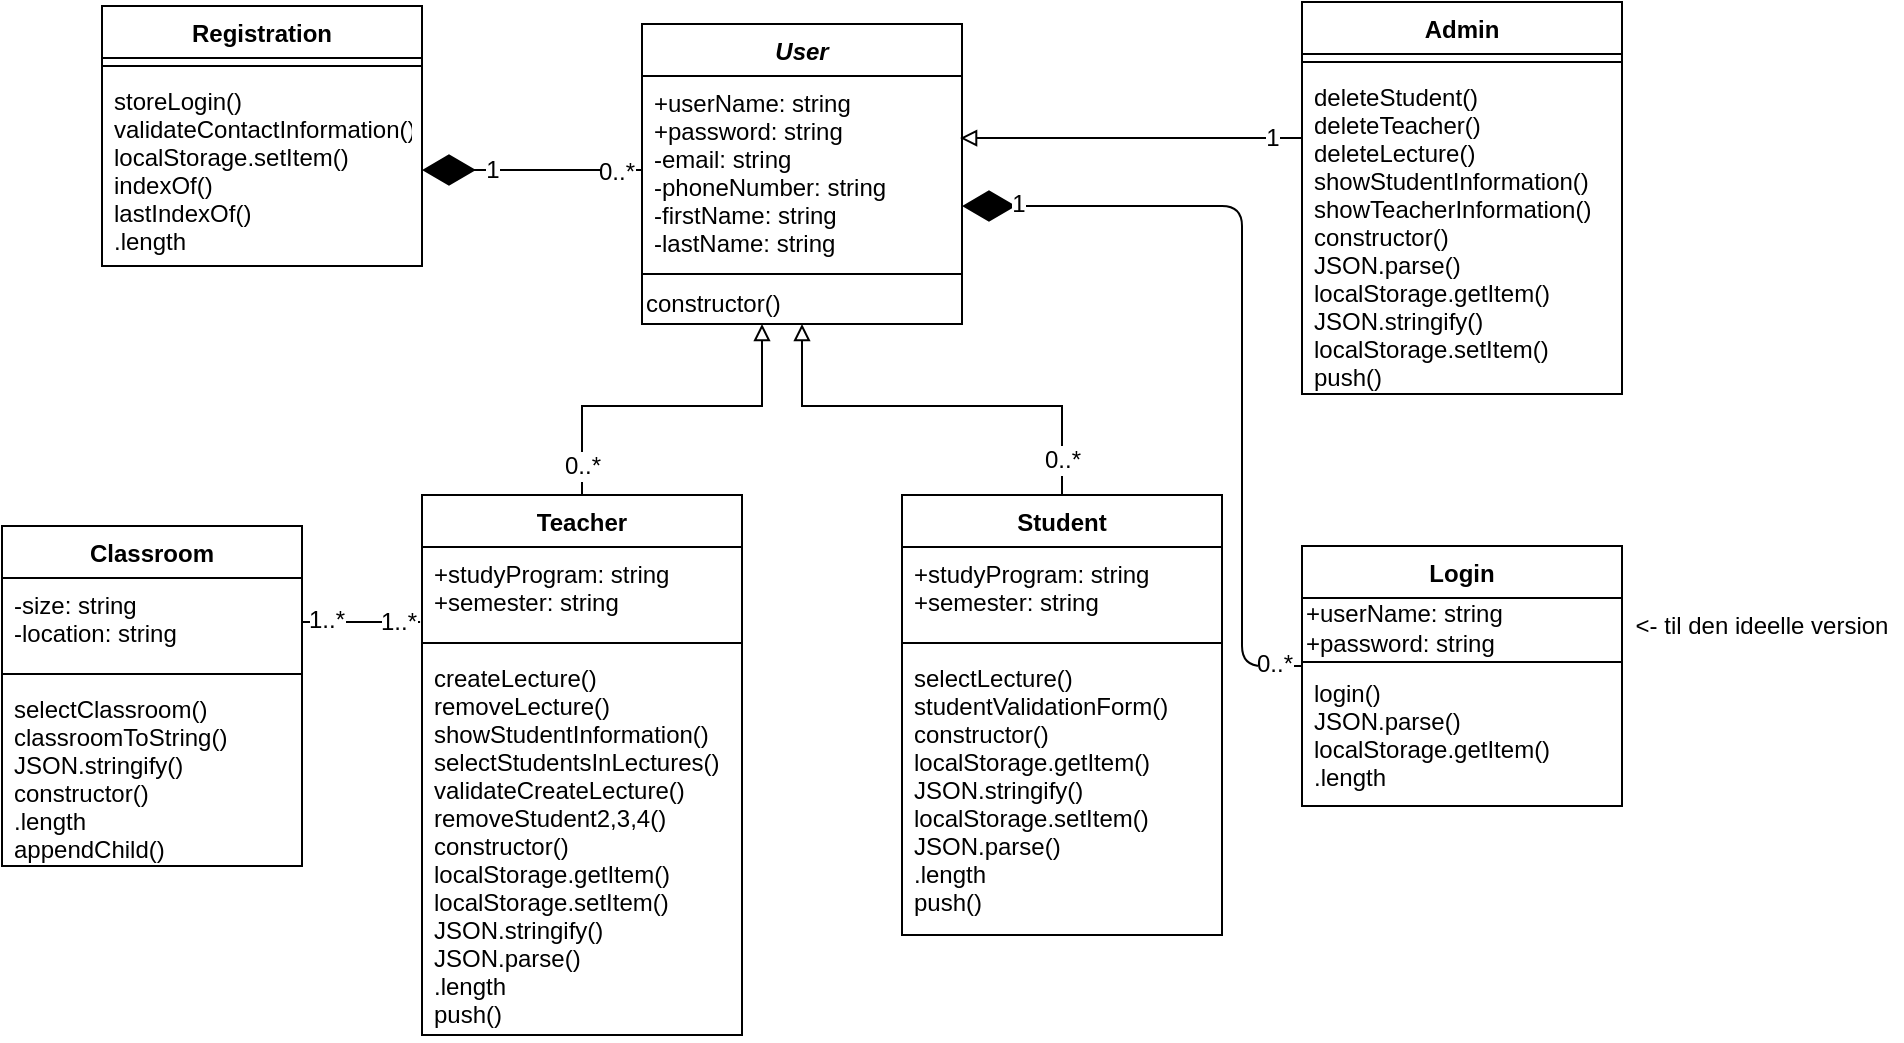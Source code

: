 <mxfile version="12.3.8" type="github" pages="1">
  <diagram name="Page-1" id="e7e014a7-5840-1c2e-5031-d8a46d1fe8dd">
    <mxGraphModel dx="1648" dy="748" grid="1" gridSize="10" guides="1" tooltips="1" connect="1" arrows="1" fold="1" page="1" pageScale="1" pageWidth="1169" pageHeight="826" background="#ffffff" math="0" shadow="0">
      <root>
        <mxCell id="0"/>
        <mxCell id="1" parent="0"/>
        <mxCell id="LFXo94fJ0sIlH8z8r5xg-41" value="" style="edgeStyle=orthogonalEdgeStyle;rounded=0;orthogonalLoop=1;jettySize=auto;html=1;startArrow=block;startFill=0;endArrow=none;endFill=0;" parent="1" source="LFXo94fJ0sIlH8z8r5xg-43" target="LFXo94fJ0sIlH8z8r5xg-51" edge="1">
          <mxGeometry relative="1" as="geometry">
            <Array as="points">
              <mxPoint x="430" y="220"/>
              <mxPoint x="560" y="220"/>
            </Array>
          </mxGeometry>
        </mxCell>
        <mxCell id="KUXy2POJu7MudUyYKtRD-20" value="0..*" style="text;html=1;align=center;verticalAlign=middle;resizable=0;points=[];;labelBackgroundColor=#ffffff;" parent="LFXo94fJ0sIlH8z8r5xg-41" vertex="1" connectable="0">
          <mxGeometry x="0.838" relative="1" as="geometry">
            <mxPoint as="offset"/>
          </mxGeometry>
        </mxCell>
        <mxCell id="LFXo94fJ0sIlH8z8r5xg-42" value="" style="edgeStyle=orthogonalEdgeStyle;rounded=0;orthogonalLoop=1;jettySize=auto;html=1;startArrow=block;startFill=0;endArrow=none;endFill=0;" parent="1" source="LFXo94fJ0sIlH8z8r5xg-43" target="LFXo94fJ0sIlH8z8r5xg-47" edge="1">
          <mxGeometry relative="1" as="geometry">
            <Array as="points">
              <mxPoint x="410" y="220"/>
              <mxPoint x="320" y="220"/>
            </Array>
          </mxGeometry>
        </mxCell>
        <mxCell id="KUXy2POJu7MudUyYKtRD-18" value="0..*" style="text;html=1;align=center;verticalAlign=middle;resizable=0;points=[];;labelBackgroundColor=#ffffff;" parent="LFXo94fJ0sIlH8z8r5xg-42" vertex="1" connectable="0">
          <mxGeometry x="0.835" relative="1" as="geometry">
            <mxPoint as="offset"/>
          </mxGeometry>
        </mxCell>
        <mxCell id="WU4-prx6dVndjo4hRYrT-12" value="" style="edgeStyle=orthogonalEdgeStyle;rounded=0;orthogonalLoop=1;jettySize=auto;html=1;startArrow=block;startFill=0;endArrow=none;endFill=0;exitX=0.994;exitY=0.33;exitDx=0;exitDy=0;exitPerimeter=0;" parent="1" source="LFXo94fJ0sIlH8z8r5xg-44" target="WU4-prx6dVndjo4hRYrT-8" edge="1">
          <mxGeometry relative="1" as="geometry">
            <mxPoint x="520" y="128" as="sourcePoint"/>
            <Array as="points">
              <mxPoint x="640" y="86"/>
              <mxPoint x="640" y="86"/>
            </Array>
          </mxGeometry>
        </mxCell>
        <mxCell id="KUXy2POJu7MudUyYKtRD-17" value="1" style="text;html=1;align=center;verticalAlign=middle;resizable=0;points=[];;labelBackgroundColor=#ffffff;" parent="WU4-prx6dVndjo4hRYrT-12" vertex="1" connectable="0">
          <mxGeometry x="0.825" relative="1" as="geometry">
            <mxPoint as="offset"/>
          </mxGeometry>
        </mxCell>
        <mxCell id="LFXo94fJ0sIlH8z8r5xg-43" value="User" style="swimlane;fontStyle=3;align=center;verticalAlign=top;childLayout=stackLayout;horizontal=1;startSize=26;horizontalStack=0;resizeParent=1;resizeParentMax=0;resizeLast=0;collapsible=1;marginBottom=0;" parent="1" vertex="1">
          <mxGeometry x="350" y="29" width="160" height="150" as="geometry">
            <mxRectangle x="350" y="29" width="70" height="26" as="alternateBounds"/>
          </mxGeometry>
        </mxCell>
        <mxCell id="LFXo94fJ0sIlH8z8r5xg-44" value="+userName: string&#xa;+password: string&#xa;-email: string&#xa;-phoneNumber: string&#xa;-firstName: string&#xa;-lastName: string&#xa;" style="text;strokeColor=none;fillColor=none;align=left;verticalAlign=top;spacingLeft=4;spacingRight=4;overflow=hidden;rotatable=0;points=[[0,0.5],[1,0.5]];portConstraint=eastwest;" parent="LFXo94fJ0sIlH8z8r5xg-43" vertex="1">
          <mxGeometry y="26" width="160" height="94" as="geometry"/>
        </mxCell>
        <mxCell id="LFXo94fJ0sIlH8z8r5xg-45" value="" style="line;strokeWidth=1;fillColor=none;align=left;verticalAlign=middle;spacingTop=-1;spacingLeft=3;spacingRight=3;rotatable=0;labelPosition=right;points=[];portConstraint=eastwest;" parent="LFXo94fJ0sIlH8z8r5xg-43" vertex="1">
          <mxGeometry y="120" width="160" height="10" as="geometry"/>
        </mxCell>
        <mxCell id="KUXy2POJu7MudUyYKtRD-4" value="constructor()" style="text;html=1;align=left;verticalAlign=middle;resizable=0;points=[];;autosize=1;" parent="LFXo94fJ0sIlH8z8r5xg-43" vertex="1">
          <mxGeometry y="130" width="160" height="20" as="geometry"/>
        </mxCell>
        <mxCell id="WU4-prx6dVndjo4hRYrT-8" value="Admin" style="swimlane;fontStyle=1;align=center;verticalAlign=top;childLayout=stackLayout;horizontal=1;startSize=26;horizontalStack=0;resizeParent=1;resizeParentMax=0;resizeLast=0;collapsible=1;marginBottom=0;" parent="1" vertex="1">
          <mxGeometry x="680" y="18" width="160" height="196" as="geometry">
            <mxRectangle x="350" y="29" width="70" height="26" as="alternateBounds"/>
          </mxGeometry>
        </mxCell>
        <mxCell id="WU4-prx6dVndjo4hRYrT-10" value="" style="line;strokeWidth=1;fillColor=none;align=left;verticalAlign=middle;spacingTop=-1;spacingLeft=3;spacingRight=3;rotatable=0;labelPosition=right;points=[];portConstraint=eastwest;" parent="WU4-prx6dVndjo4hRYrT-8" vertex="1">
          <mxGeometry y="26" width="160" height="8" as="geometry"/>
        </mxCell>
        <mxCell id="WU4-prx6dVndjo4hRYrT-11" value="deleteStudent()&#xa;deleteTeacher()&#xa;deleteLecture()&#xa;showStudentInformation()&#xa;showTeacherInformation()&#xa;constructor()&#xa;JSON.parse()&#xa;localStorage.getItem()&#xa;JSON.stringify()&#xa;localStorage.setItem()&#xa;push()&#xa;&#xa;&#xa;" style="text;strokeColor=none;fillColor=none;align=left;verticalAlign=top;spacingLeft=4;spacingRight=4;overflow=hidden;rotatable=0;points=[[0,0.5],[1,0.5]];portConstraint=eastwest;" parent="WU4-prx6dVndjo4hRYrT-8" vertex="1">
          <mxGeometry y="34" width="160" height="162" as="geometry"/>
        </mxCell>
        <mxCell id="LFXo94fJ0sIlH8z8r5xg-47" value="Teacher" style="swimlane;fontStyle=1;align=center;verticalAlign=top;childLayout=stackLayout;horizontal=1;startSize=26;horizontalStack=0;resizeParent=1;resizeParentMax=0;resizeLast=0;collapsible=1;marginBottom=0;" parent="1" vertex="1">
          <mxGeometry x="240" y="264.5" width="160" height="270" as="geometry">
            <mxRectangle x="350" y="29" width="70" height="26" as="alternateBounds"/>
          </mxGeometry>
        </mxCell>
        <mxCell id="LFXo94fJ0sIlH8z8r5xg-48" value="+studyProgram: string&#xa;+semester: string" style="text;strokeColor=none;fillColor=none;align=left;verticalAlign=top;spacingLeft=4;spacingRight=4;overflow=hidden;rotatable=0;points=[[0,0.5],[1,0.5]];portConstraint=eastwest;" parent="LFXo94fJ0sIlH8z8r5xg-47" vertex="1">
          <mxGeometry y="26" width="160" height="44" as="geometry"/>
        </mxCell>
        <mxCell id="LFXo94fJ0sIlH8z8r5xg-49" value="" style="line;strokeWidth=1;fillColor=none;align=left;verticalAlign=middle;spacingTop=-1;spacingLeft=3;spacingRight=3;rotatable=0;labelPosition=right;points=[];portConstraint=eastwest;" parent="LFXo94fJ0sIlH8z8r5xg-47" vertex="1">
          <mxGeometry y="70" width="160" height="8" as="geometry"/>
        </mxCell>
        <mxCell id="LFXo94fJ0sIlH8z8r5xg-50" value="createLecture()&#xa;removeLecture()&#xa;showStudentInformation()&#xa;selectStudentsInLectures()&#xa;validateCreateLecture()&#xa;removeStudent2,3,4()&#xa;constructor()&#xa;localStorage.getItem()&#xa;localStorage.setItem()&#xa;JSON.stringify()&#xa;JSON.parse()&#xa;.length&#xa;push()&#xa;" style="text;strokeColor=none;fillColor=none;align=left;verticalAlign=top;spacingLeft=4;spacingRight=4;overflow=hidden;rotatable=0;points=[[0,0.5],[1,0.5]];portConstraint=eastwest;" parent="LFXo94fJ0sIlH8z8r5xg-47" vertex="1">
          <mxGeometry y="78" width="160" height="192" as="geometry"/>
        </mxCell>
        <mxCell id="LFXo94fJ0sIlH8z8r5xg-51" value="Student" style="swimlane;fontStyle=1;align=center;verticalAlign=top;childLayout=stackLayout;horizontal=1;startSize=26;horizontalStack=0;resizeParent=1;resizeParentMax=0;resizeLast=0;collapsible=1;marginBottom=0;" parent="1" vertex="1">
          <mxGeometry x="480" y="264.5" width="160" height="220" as="geometry">
            <mxRectangle x="350" y="29" width="70" height="26" as="alternateBounds"/>
          </mxGeometry>
        </mxCell>
        <mxCell id="LFXo94fJ0sIlH8z8r5xg-52" value="+studyProgram: string&#xa;+semester: string" style="text;strokeColor=none;fillColor=none;align=left;verticalAlign=top;spacingLeft=4;spacingRight=4;overflow=hidden;rotatable=0;points=[[0,0.5],[1,0.5]];portConstraint=eastwest;" parent="LFXo94fJ0sIlH8z8r5xg-51" vertex="1">
          <mxGeometry y="26" width="160" height="44" as="geometry"/>
        </mxCell>
        <mxCell id="LFXo94fJ0sIlH8z8r5xg-53" value="" style="line;strokeWidth=1;fillColor=none;align=left;verticalAlign=middle;spacingTop=-1;spacingLeft=3;spacingRight=3;rotatable=0;labelPosition=right;points=[];portConstraint=eastwest;" parent="LFXo94fJ0sIlH8z8r5xg-51" vertex="1">
          <mxGeometry y="70" width="160" height="8" as="geometry"/>
        </mxCell>
        <mxCell id="LFXo94fJ0sIlH8z8r5xg-54" value="selectLecture()&#xa;studentValidationForm()&#xa;constructor()&#xa;localStorage.getItem()&#xa;JSON.stringify()&#xa;localStorage.setItem()&#xa;JSON.parse()&#xa;.length&#xa;push()" style="text;strokeColor=none;fillColor=none;align=left;verticalAlign=top;spacingLeft=4;spacingRight=4;overflow=hidden;rotatable=0;points=[[0,0.5],[1,0.5]];portConstraint=eastwest;" parent="LFXo94fJ0sIlH8z8r5xg-51" vertex="1">
          <mxGeometry y="78" width="160" height="142" as="geometry"/>
        </mxCell>
        <mxCell id="LFXo94fJ0sIlH8z8r5xg-62" value="Classroom" style="swimlane;fontStyle=1;align=center;verticalAlign=top;childLayout=stackLayout;horizontal=1;startSize=26;horizontalStack=0;resizeParent=1;resizeParentMax=0;resizeLast=0;collapsible=1;marginBottom=0;" parent="1" vertex="1">
          <mxGeometry x="30" y="280" width="150" height="170" as="geometry"/>
        </mxCell>
        <mxCell id="LFXo94fJ0sIlH8z8r5xg-63" value="-size: string&#xa;-location: string" style="text;strokeColor=none;fillColor=none;align=left;verticalAlign=top;spacingLeft=4;spacingRight=4;overflow=hidden;rotatable=0;points=[[0,0.5],[1,0.5]];portConstraint=eastwest;" parent="LFXo94fJ0sIlH8z8r5xg-62" vertex="1">
          <mxGeometry y="26" width="150" height="44" as="geometry"/>
        </mxCell>
        <mxCell id="LFXo94fJ0sIlH8z8r5xg-64" value="" style="line;strokeWidth=1;fillColor=none;align=left;verticalAlign=middle;spacingTop=-1;spacingLeft=3;spacingRight=3;rotatable=0;labelPosition=right;points=[];portConstraint=eastwest;" parent="LFXo94fJ0sIlH8z8r5xg-62" vertex="1">
          <mxGeometry y="70" width="150" height="8" as="geometry"/>
        </mxCell>
        <mxCell id="LFXo94fJ0sIlH8z8r5xg-65" value="selectClassroom()&#xa;classroomToString()&#xa;JSON.stringify()&#xa;constructor()&#xa;.length&#xa;appendChild()&#xa;&#xa;" style="text;strokeColor=none;fillColor=none;align=left;verticalAlign=top;spacingLeft=4;spacingRight=4;overflow=hidden;rotatable=0;points=[[0,0.5],[1,0.5]];portConstraint=eastwest;" parent="LFXo94fJ0sIlH8z8r5xg-62" vertex="1">
          <mxGeometry y="78" width="150" height="92" as="geometry"/>
        </mxCell>
        <mxCell id="hfDIWK2UQCfKmpS9vzy0-5" value="Login" style="swimlane;fontStyle=1;align=center;verticalAlign=top;childLayout=stackLayout;horizontal=1;startSize=26;horizontalStack=0;resizeParent=1;resizeParentMax=0;resizeLast=0;collapsible=1;marginBottom=0;" parent="1" vertex="1">
          <mxGeometry x="680" y="290" width="160" height="130" as="geometry"/>
        </mxCell>
        <mxCell id="KUXy2POJu7MudUyYKtRD-2" value="+userName: string&lt;br&gt;+password: string" style="text;html=1;align=left;verticalAlign=middle;resizable=0;points=[];;autosize=1;" parent="hfDIWK2UQCfKmpS9vzy0-5" vertex="1">
          <mxGeometry y="26" width="160" height="30" as="geometry"/>
        </mxCell>
        <mxCell id="hfDIWK2UQCfKmpS9vzy0-7" value="" style="line;strokeWidth=1;fillColor=none;align=left;verticalAlign=middle;spacingTop=-1;spacingLeft=3;spacingRight=3;rotatable=0;labelPosition=right;points=[];portConstraint=eastwest;" parent="hfDIWK2UQCfKmpS9vzy0-5" vertex="1">
          <mxGeometry y="56" width="160" height="4" as="geometry"/>
        </mxCell>
        <mxCell id="hfDIWK2UQCfKmpS9vzy0-8" value="login()&#xa;JSON.parse()&#xa;localStorage.getItem()&#xa;.length" style="text;strokeColor=none;fillColor=none;align=left;verticalAlign=top;spacingLeft=4;spacingRight=4;overflow=hidden;rotatable=0;points=[[0,0.5],[1,0.5]];portConstraint=eastwest;" parent="hfDIWK2UQCfKmpS9vzy0-5" vertex="1">
          <mxGeometry y="60" width="160" height="70" as="geometry"/>
        </mxCell>
        <mxCell id="hfDIWK2UQCfKmpS9vzy0-10" value="Registration" style="swimlane;fontStyle=1;align=center;verticalAlign=top;childLayout=stackLayout;horizontal=1;startSize=26;horizontalStack=0;resizeParent=1;resizeParentMax=0;resizeLast=0;collapsible=1;marginBottom=0;" parent="1" vertex="1">
          <mxGeometry x="80" y="20" width="160" height="130" as="geometry"/>
        </mxCell>
        <mxCell id="hfDIWK2UQCfKmpS9vzy0-12" value="" style="line;strokeWidth=1;fillColor=none;align=left;verticalAlign=middle;spacingTop=-1;spacingLeft=3;spacingRight=3;rotatable=0;labelPosition=right;points=[];portConstraint=eastwest;" parent="hfDIWK2UQCfKmpS9vzy0-10" vertex="1">
          <mxGeometry y="26" width="160" height="8" as="geometry"/>
        </mxCell>
        <mxCell id="hfDIWK2UQCfKmpS9vzy0-13" value="storeLogin()&#xa;validateContactInformation()&#xa;localStorage.setItem()&#xa;indexOf()&#xa;lastIndexOf()&#xa;.length" style="text;strokeColor=none;fillColor=none;align=left;verticalAlign=top;spacingLeft=4;spacingRight=4;overflow=hidden;rotatable=0;points=[[0,0.5],[1,0.5]];portConstraint=eastwest;" parent="hfDIWK2UQCfKmpS9vzy0-10" vertex="1">
          <mxGeometry y="34" width="160" height="96" as="geometry"/>
        </mxCell>
        <mxCell id="IEgNIyqpCmcc1P4-qV0--2" style="edgeStyle=orthogonalEdgeStyle;rounded=0;orthogonalLoop=1;jettySize=auto;html=1;entryX=-0.006;entryY=0.852;entryDx=0;entryDy=0;entryPerimeter=0;startArrow=none;startFill=0;endArrow=none;endFill=0;" parent="1" source="LFXo94fJ0sIlH8z8r5xg-63" target="LFXo94fJ0sIlH8z8r5xg-48" edge="1">
          <mxGeometry relative="1" as="geometry"/>
        </mxCell>
        <mxCell id="KUXy2POJu7MudUyYKtRD-29" value="1..*" style="text;html=1;align=center;verticalAlign=middle;resizable=0;points=[];;labelBackgroundColor=#ffffff;" parent="IEgNIyqpCmcc1P4-qV0--2" vertex="1" connectable="0">
          <mxGeometry x="-0.762" y="1" relative="1" as="geometry">
            <mxPoint x="5" as="offset"/>
          </mxGeometry>
        </mxCell>
        <mxCell id="KUXy2POJu7MudUyYKtRD-30" value="1..*" style="text;html=1;align=center;verticalAlign=middle;resizable=0;points=[];;labelBackgroundColor=#ffffff;" parent="IEgNIyqpCmcc1P4-qV0--2" vertex="1" connectable="0">
          <mxGeometry x="0.738" relative="1" as="geometry">
            <mxPoint x="-4" as="offset"/>
          </mxGeometry>
        </mxCell>
        <mxCell id="KUXy2POJu7MudUyYKtRD-3" value="&amp;lt;- til den ideelle version" style="text;html=1;strokeColor=none;fillColor=none;align=center;verticalAlign=middle;whiteSpace=wrap;rounded=0;" parent="1" vertex="1">
          <mxGeometry x="840" y="320" width="140" height="20" as="geometry"/>
        </mxCell>
        <mxCell id="KUXy2POJu7MudUyYKtRD-8" value="" style="endArrow=diamondThin;endFill=1;endSize=24;html=1;" parent="1" edge="1">
          <mxGeometry width="160" relative="1" as="geometry">
            <mxPoint x="680" y="350" as="sourcePoint"/>
            <mxPoint x="510" y="120" as="targetPoint"/>
            <Array as="points">
              <mxPoint x="650" y="350"/>
              <mxPoint x="650" y="120"/>
            </Array>
          </mxGeometry>
        </mxCell>
        <mxCell id="KUXy2POJu7MudUyYKtRD-27" value="1" style="text;html=1;align=center;verticalAlign=middle;resizable=0;points=[];;labelBackgroundColor=#ffffff;" parent="KUXy2POJu7MudUyYKtRD-8" vertex="1" connectable="0">
          <mxGeometry x="0.863" y="-1" relative="1" as="geometry">
            <mxPoint as="offset"/>
          </mxGeometry>
        </mxCell>
        <mxCell id="KUXy2POJu7MudUyYKtRD-28" value="0..*" style="text;html=1;align=center;verticalAlign=middle;resizable=0;points=[];;labelBackgroundColor=#ffffff;" parent="KUXy2POJu7MudUyYKtRD-8" vertex="1" connectable="0">
          <mxGeometry x="-0.93" y="-1" relative="1" as="geometry">
            <mxPoint as="offset"/>
          </mxGeometry>
        </mxCell>
        <mxCell id="KUXy2POJu7MudUyYKtRD-9" value="" style="endArrow=diamondThin;endFill=1;endSize=24;html=1;exitX=0;exitY=0.5;exitDx=0;exitDy=0;entryX=1;entryY=0.5;entryDx=0;entryDy=0;" parent="1" source="LFXo94fJ0sIlH8z8r5xg-44" target="hfDIWK2UQCfKmpS9vzy0-13" edge="1">
          <mxGeometry width="160" relative="1" as="geometry">
            <mxPoint x="40" y="550" as="sourcePoint"/>
            <mxPoint x="200" y="550" as="targetPoint"/>
          </mxGeometry>
        </mxCell>
        <mxCell id="KUXy2POJu7MudUyYKtRD-16" value="0..*" style="text;html=1;align=center;verticalAlign=middle;resizable=0;points=[];;labelBackgroundColor=#ffffff;" parent="KUXy2POJu7MudUyYKtRD-9" vertex="1" connectable="0">
          <mxGeometry x="-0.818" y="1" relative="1" as="geometry">
            <mxPoint x="-3" as="offset"/>
          </mxGeometry>
        </mxCell>
        <mxCell id="KUXy2POJu7MudUyYKtRD-26" value="1" style="text;html=1;align=center;verticalAlign=middle;resizable=0;points=[];;labelBackgroundColor=#ffffff;" parent="KUXy2POJu7MudUyYKtRD-9" vertex="1" connectable="0">
          <mxGeometry x="0.364" relative="1" as="geometry">
            <mxPoint as="offset"/>
          </mxGeometry>
        </mxCell>
      </root>
    </mxGraphModel>
  </diagram>
</mxfile>
